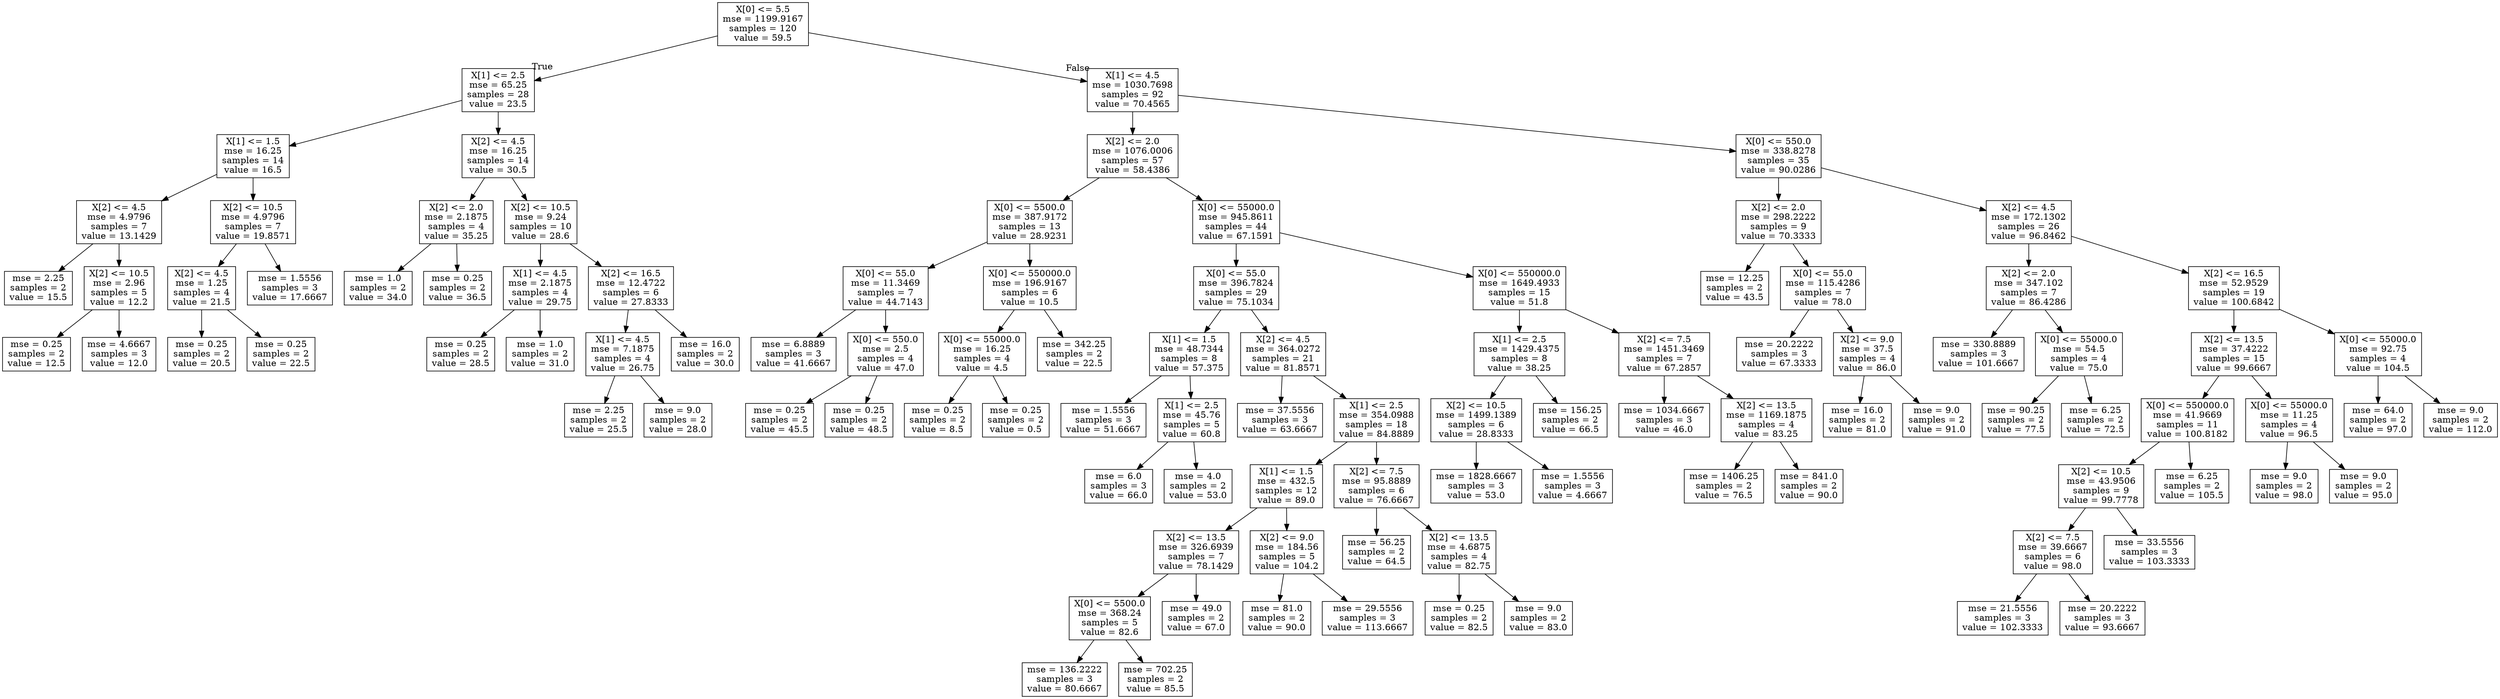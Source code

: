 digraph Tree {
node [shape=box] ;
0 [label="X[0] <= 5.5\nmse = 1199.9167\nsamples = 120\nvalue = 59.5"] ;
1 [label="X[1] <= 2.5\nmse = 65.25\nsamples = 28\nvalue = 23.5"] ;
0 -> 1 [labeldistance=2.5, labelangle=45, headlabel="True"] ;
2 [label="X[1] <= 1.5\nmse = 16.25\nsamples = 14\nvalue = 16.5"] ;
1 -> 2 ;
3 [label="X[2] <= 4.5\nmse = 4.9796\nsamples = 7\nvalue = 13.1429"] ;
2 -> 3 ;
4 [label="mse = 2.25\nsamples = 2\nvalue = 15.5"] ;
3 -> 4 ;
5 [label="X[2] <= 10.5\nmse = 2.96\nsamples = 5\nvalue = 12.2"] ;
3 -> 5 ;
6 [label="mse = 0.25\nsamples = 2\nvalue = 12.5"] ;
5 -> 6 ;
7 [label="mse = 4.6667\nsamples = 3\nvalue = 12.0"] ;
5 -> 7 ;
8 [label="X[2] <= 10.5\nmse = 4.9796\nsamples = 7\nvalue = 19.8571"] ;
2 -> 8 ;
9 [label="X[2] <= 4.5\nmse = 1.25\nsamples = 4\nvalue = 21.5"] ;
8 -> 9 ;
10 [label="mse = 0.25\nsamples = 2\nvalue = 20.5"] ;
9 -> 10 ;
11 [label="mse = 0.25\nsamples = 2\nvalue = 22.5"] ;
9 -> 11 ;
12 [label="mse = 1.5556\nsamples = 3\nvalue = 17.6667"] ;
8 -> 12 ;
13 [label="X[2] <= 4.5\nmse = 16.25\nsamples = 14\nvalue = 30.5"] ;
1 -> 13 ;
14 [label="X[2] <= 2.0\nmse = 2.1875\nsamples = 4\nvalue = 35.25"] ;
13 -> 14 ;
15 [label="mse = 1.0\nsamples = 2\nvalue = 34.0"] ;
14 -> 15 ;
16 [label="mse = 0.25\nsamples = 2\nvalue = 36.5"] ;
14 -> 16 ;
17 [label="X[2] <= 10.5\nmse = 9.24\nsamples = 10\nvalue = 28.6"] ;
13 -> 17 ;
18 [label="X[1] <= 4.5\nmse = 2.1875\nsamples = 4\nvalue = 29.75"] ;
17 -> 18 ;
19 [label="mse = 0.25\nsamples = 2\nvalue = 28.5"] ;
18 -> 19 ;
20 [label="mse = 1.0\nsamples = 2\nvalue = 31.0"] ;
18 -> 20 ;
21 [label="X[2] <= 16.5\nmse = 12.4722\nsamples = 6\nvalue = 27.8333"] ;
17 -> 21 ;
22 [label="X[1] <= 4.5\nmse = 7.1875\nsamples = 4\nvalue = 26.75"] ;
21 -> 22 ;
23 [label="mse = 2.25\nsamples = 2\nvalue = 25.5"] ;
22 -> 23 ;
24 [label="mse = 9.0\nsamples = 2\nvalue = 28.0"] ;
22 -> 24 ;
25 [label="mse = 16.0\nsamples = 2\nvalue = 30.0"] ;
21 -> 25 ;
26 [label="X[1] <= 4.5\nmse = 1030.7698\nsamples = 92\nvalue = 70.4565"] ;
0 -> 26 [labeldistance=2.5, labelangle=-45, headlabel="False"] ;
27 [label="X[2] <= 2.0\nmse = 1076.0006\nsamples = 57\nvalue = 58.4386"] ;
26 -> 27 ;
28 [label="X[0] <= 5500.0\nmse = 387.9172\nsamples = 13\nvalue = 28.9231"] ;
27 -> 28 ;
29 [label="X[0] <= 55.0\nmse = 11.3469\nsamples = 7\nvalue = 44.7143"] ;
28 -> 29 ;
30 [label="mse = 6.8889\nsamples = 3\nvalue = 41.6667"] ;
29 -> 30 ;
31 [label="X[0] <= 550.0\nmse = 2.5\nsamples = 4\nvalue = 47.0"] ;
29 -> 31 ;
32 [label="mse = 0.25\nsamples = 2\nvalue = 45.5"] ;
31 -> 32 ;
33 [label="mse = 0.25\nsamples = 2\nvalue = 48.5"] ;
31 -> 33 ;
34 [label="X[0] <= 550000.0\nmse = 196.9167\nsamples = 6\nvalue = 10.5"] ;
28 -> 34 ;
35 [label="X[0] <= 55000.0\nmse = 16.25\nsamples = 4\nvalue = 4.5"] ;
34 -> 35 ;
36 [label="mse = 0.25\nsamples = 2\nvalue = 8.5"] ;
35 -> 36 ;
37 [label="mse = 0.25\nsamples = 2\nvalue = 0.5"] ;
35 -> 37 ;
38 [label="mse = 342.25\nsamples = 2\nvalue = 22.5"] ;
34 -> 38 ;
39 [label="X[0] <= 55000.0\nmse = 945.8611\nsamples = 44\nvalue = 67.1591"] ;
27 -> 39 ;
40 [label="X[0] <= 55.0\nmse = 396.7824\nsamples = 29\nvalue = 75.1034"] ;
39 -> 40 ;
41 [label="X[1] <= 1.5\nmse = 48.7344\nsamples = 8\nvalue = 57.375"] ;
40 -> 41 ;
42 [label="mse = 1.5556\nsamples = 3\nvalue = 51.6667"] ;
41 -> 42 ;
43 [label="X[1] <= 2.5\nmse = 45.76\nsamples = 5\nvalue = 60.8"] ;
41 -> 43 ;
44 [label="mse = 6.0\nsamples = 3\nvalue = 66.0"] ;
43 -> 44 ;
45 [label="mse = 4.0\nsamples = 2\nvalue = 53.0"] ;
43 -> 45 ;
46 [label="X[2] <= 4.5\nmse = 364.0272\nsamples = 21\nvalue = 81.8571"] ;
40 -> 46 ;
47 [label="mse = 37.5556\nsamples = 3\nvalue = 63.6667"] ;
46 -> 47 ;
48 [label="X[1] <= 2.5\nmse = 354.0988\nsamples = 18\nvalue = 84.8889"] ;
46 -> 48 ;
49 [label="X[1] <= 1.5\nmse = 432.5\nsamples = 12\nvalue = 89.0"] ;
48 -> 49 ;
50 [label="X[2] <= 13.5\nmse = 326.6939\nsamples = 7\nvalue = 78.1429"] ;
49 -> 50 ;
51 [label="X[0] <= 5500.0\nmse = 368.24\nsamples = 5\nvalue = 82.6"] ;
50 -> 51 ;
52 [label="mse = 136.2222\nsamples = 3\nvalue = 80.6667"] ;
51 -> 52 ;
53 [label="mse = 702.25\nsamples = 2\nvalue = 85.5"] ;
51 -> 53 ;
54 [label="mse = 49.0\nsamples = 2\nvalue = 67.0"] ;
50 -> 54 ;
55 [label="X[2] <= 9.0\nmse = 184.56\nsamples = 5\nvalue = 104.2"] ;
49 -> 55 ;
56 [label="mse = 81.0\nsamples = 2\nvalue = 90.0"] ;
55 -> 56 ;
57 [label="mse = 29.5556\nsamples = 3\nvalue = 113.6667"] ;
55 -> 57 ;
58 [label="X[2] <= 7.5\nmse = 95.8889\nsamples = 6\nvalue = 76.6667"] ;
48 -> 58 ;
59 [label="mse = 56.25\nsamples = 2\nvalue = 64.5"] ;
58 -> 59 ;
60 [label="X[2] <= 13.5\nmse = 4.6875\nsamples = 4\nvalue = 82.75"] ;
58 -> 60 ;
61 [label="mse = 0.25\nsamples = 2\nvalue = 82.5"] ;
60 -> 61 ;
62 [label="mse = 9.0\nsamples = 2\nvalue = 83.0"] ;
60 -> 62 ;
63 [label="X[0] <= 550000.0\nmse = 1649.4933\nsamples = 15\nvalue = 51.8"] ;
39 -> 63 ;
64 [label="X[1] <= 2.5\nmse = 1429.4375\nsamples = 8\nvalue = 38.25"] ;
63 -> 64 ;
65 [label="X[2] <= 10.5\nmse = 1499.1389\nsamples = 6\nvalue = 28.8333"] ;
64 -> 65 ;
66 [label="mse = 1828.6667\nsamples = 3\nvalue = 53.0"] ;
65 -> 66 ;
67 [label="mse = 1.5556\nsamples = 3\nvalue = 4.6667"] ;
65 -> 67 ;
68 [label="mse = 156.25\nsamples = 2\nvalue = 66.5"] ;
64 -> 68 ;
69 [label="X[2] <= 7.5\nmse = 1451.3469\nsamples = 7\nvalue = 67.2857"] ;
63 -> 69 ;
70 [label="mse = 1034.6667\nsamples = 3\nvalue = 46.0"] ;
69 -> 70 ;
71 [label="X[2] <= 13.5\nmse = 1169.1875\nsamples = 4\nvalue = 83.25"] ;
69 -> 71 ;
72 [label="mse = 1406.25\nsamples = 2\nvalue = 76.5"] ;
71 -> 72 ;
73 [label="mse = 841.0\nsamples = 2\nvalue = 90.0"] ;
71 -> 73 ;
74 [label="X[0] <= 550.0\nmse = 338.8278\nsamples = 35\nvalue = 90.0286"] ;
26 -> 74 ;
75 [label="X[2] <= 2.0\nmse = 298.2222\nsamples = 9\nvalue = 70.3333"] ;
74 -> 75 ;
76 [label="mse = 12.25\nsamples = 2\nvalue = 43.5"] ;
75 -> 76 ;
77 [label="X[0] <= 55.0\nmse = 115.4286\nsamples = 7\nvalue = 78.0"] ;
75 -> 77 ;
78 [label="mse = 20.2222\nsamples = 3\nvalue = 67.3333"] ;
77 -> 78 ;
79 [label="X[2] <= 9.0\nmse = 37.5\nsamples = 4\nvalue = 86.0"] ;
77 -> 79 ;
80 [label="mse = 16.0\nsamples = 2\nvalue = 81.0"] ;
79 -> 80 ;
81 [label="mse = 9.0\nsamples = 2\nvalue = 91.0"] ;
79 -> 81 ;
82 [label="X[2] <= 4.5\nmse = 172.1302\nsamples = 26\nvalue = 96.8462"] ;
74 -> 82 ;
83 [label="X[2] <= 2.0\nmse = 347.102\nsamples = 7\nvalue = 86.4286"] ;
82 -> 83 ;
84 [label="mse = 330.8889\nsamples = 3\nvalue = 101.6667"] ;
83 -> 84 ;
85 [label="X[0] <= 55000.0\nmse = 54.5\nsamples = 4\nvalue = 75.0"] ;
83 -> 85 ;
86 [label="mse = 90.25\nsamples = 2\nvalue = 77.5"] ;
85 -> 86 ;
87 [label="mse = 6.25\nsamples = 2\nvalue = 72.5"] ;
85 -> 87 ;
88 [label="X[2] <= 16.5\nmse = 52.9529\nsamples = 19\nvalue = 100.6842"] ;
82 -> 88 ;
89 [label="X[2] <= 13.5\nmse = 37.4222\nsamples = 15\nvalue = 99.6667"] ;
88 -> 89 ;
90 [label="X[0] <= 550000.0\nmse = 41.9669\nsamples = 11\nvalue = 100.8182"] ;
89 -> 90 ;
91 [label="X[2] <= 10.5\nmse = 43.9506\nsamples = 9\nvalue = 99.7778"] ;
90 -> 91 ;
92 [label="X[2] <= 7.5\nmse = 39.6667\nsamples = 6\nvalue = 98.0"] ;
91 -> 92 ;
93 [label="mse = 21.5556\nsamples = 3\nvalue = 102.3333"] ;
92 -> 93 ;
94 [label="mse = 20.2222\nsamples = 3\nvalue = 93.6667"] ;
92 -> 94 ;
95 [label="mse = 33.5556\nsamples = 3\nvalue = 103.3333"] ;
91 -> 95 ;
96 [label="mse = 6.25\nsamples = 2\nvalue = 105.5"] ;
90 -> 96 ;
97 [label="X[0] <= 55000.0\nmse = 11.25\nsamples = 4\nvalue = 96.5"] ;
89 -> 97 ;
98 [label="mse = 9.0\nsamples = 2\nvalue = 98.0"] ;
97 -> 98 ;
99 [label="mse = 9.0\nsamples = 2\nvalue = 95.0"] ;
97 -> 99 ;
100 [label="X[0] <= 55000.0\nmse = 92.75\nsamples = 4\nvalue = 104.5"] ;
88 -> 100 ;
101 [label="mse = 64.0\nsamples = 2\nvalue = 97.0"] ;
100 -> 101 ;
102 [label="mse = 9.0\nsamples = 2\nvalue = 112.0"] ;
100 -> 102 ;
}